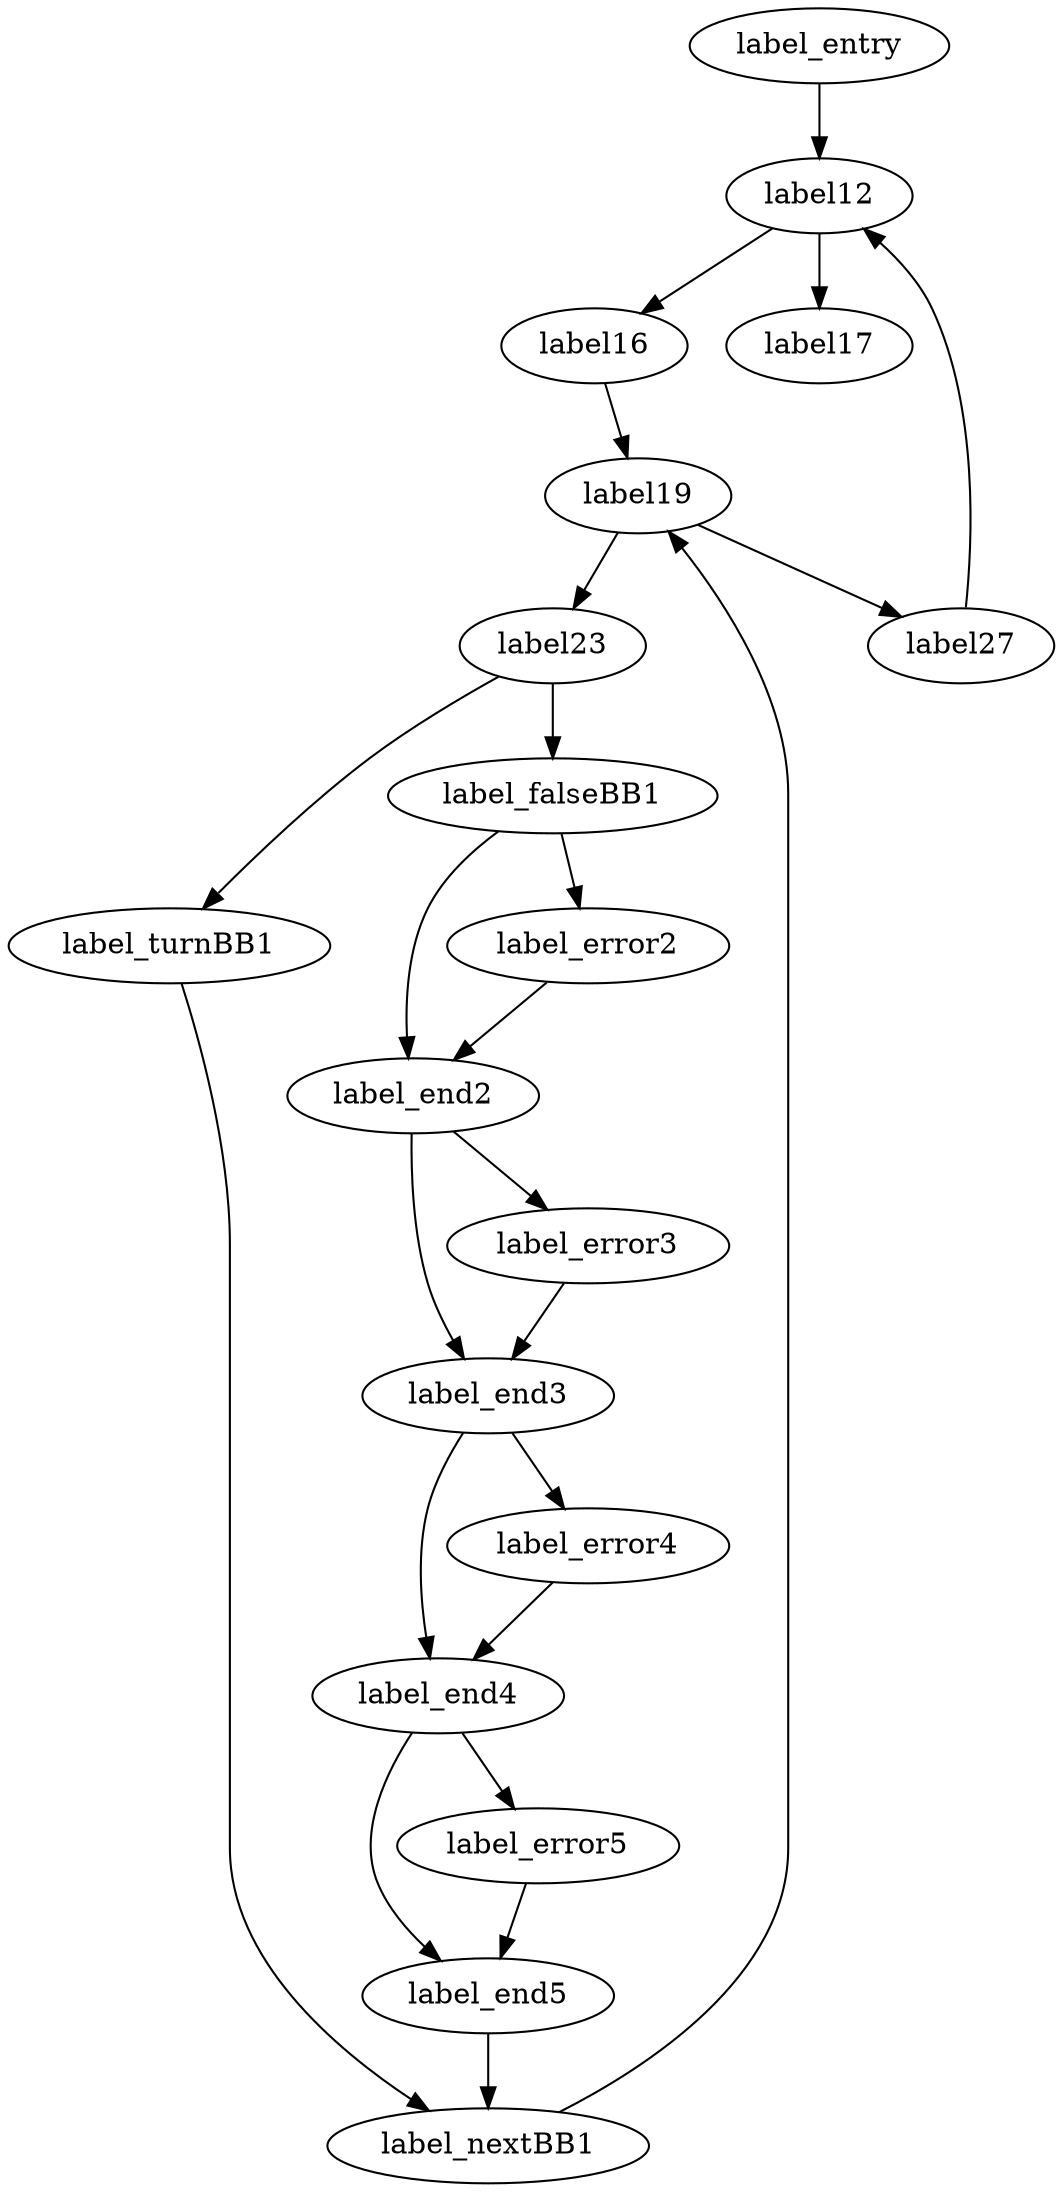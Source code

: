 digraph G {
	label_entry->label12;
	label12->label16;
	label12->label17;
	label16->label19;
	label19->label23;
	label19->label27;
	label23->label_turnBB1;
	label23->label_falseBB1;
	label27->label12;
	label_turnBB1->label_nextBB1;
	label_falseBB1->label_end2;
	label_falseBB1->label_error2;
	label_nextBB1->label19;
	label_error2->label_end2;
	label_end2->label_end3;
	label_end2->label_error3;
	label_error3->label_end3;
	label_end3->label_end4;
	label_end3->label_error4;
	label_error4->label_end4;
	label_end4->label_end5;
	label_end4->label_error5;
	label_error5->label_end5;
	label_end5->label_nextBB1;
}
